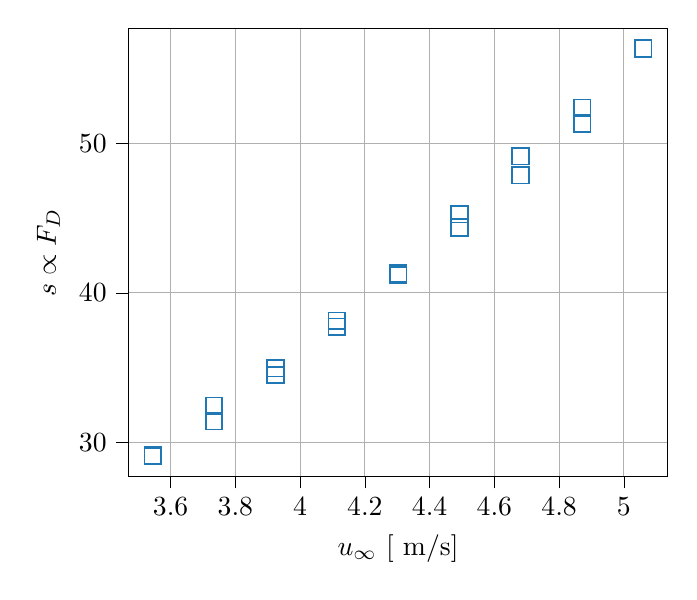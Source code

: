 % This file was created with tikzplotlib v0.10.1.
\begin{tikzpicture}

\definecolor{darkgray176}{RGB}{176,176,176}
\definecolor{steelblue31119180}{RGB}{31,119,180}

\begin{axis}[
tick align=outside,
tick pos=left,
x grid style={darkgray176},
xlabel={\(\displaystyle u_\infty\) [ m/s]},
xmajorgrids,
xmin=3.469, xmax=5.136,
xtick style={color=black},
y grid style={darkgray176},
ylabel={\(\displaystyle s\propto F_D\)},
ymajorgrids,
ymin=27.703, ymax=57.715,
ytick style={color=black}
]
\addplot [semithick, steelblue31119180, mark=square, mark size=3, mark options={solid,fill opacity=0}, only marks]
table {%
3.545 29.067
3.545 29.14
3.734 31.402
3.734 32.428
3.924 34.5
3.924 34.948
4.113 37.728
4.113 38.138
4.303 41.303
4.303 41.182
4.492 45.267
4.492 44.383
4.681 49.151
4.681 47.874
4.871 52.391
4.871 51.335
5.06 56.351
};
\end{axis}

\end{tikzpicture}
